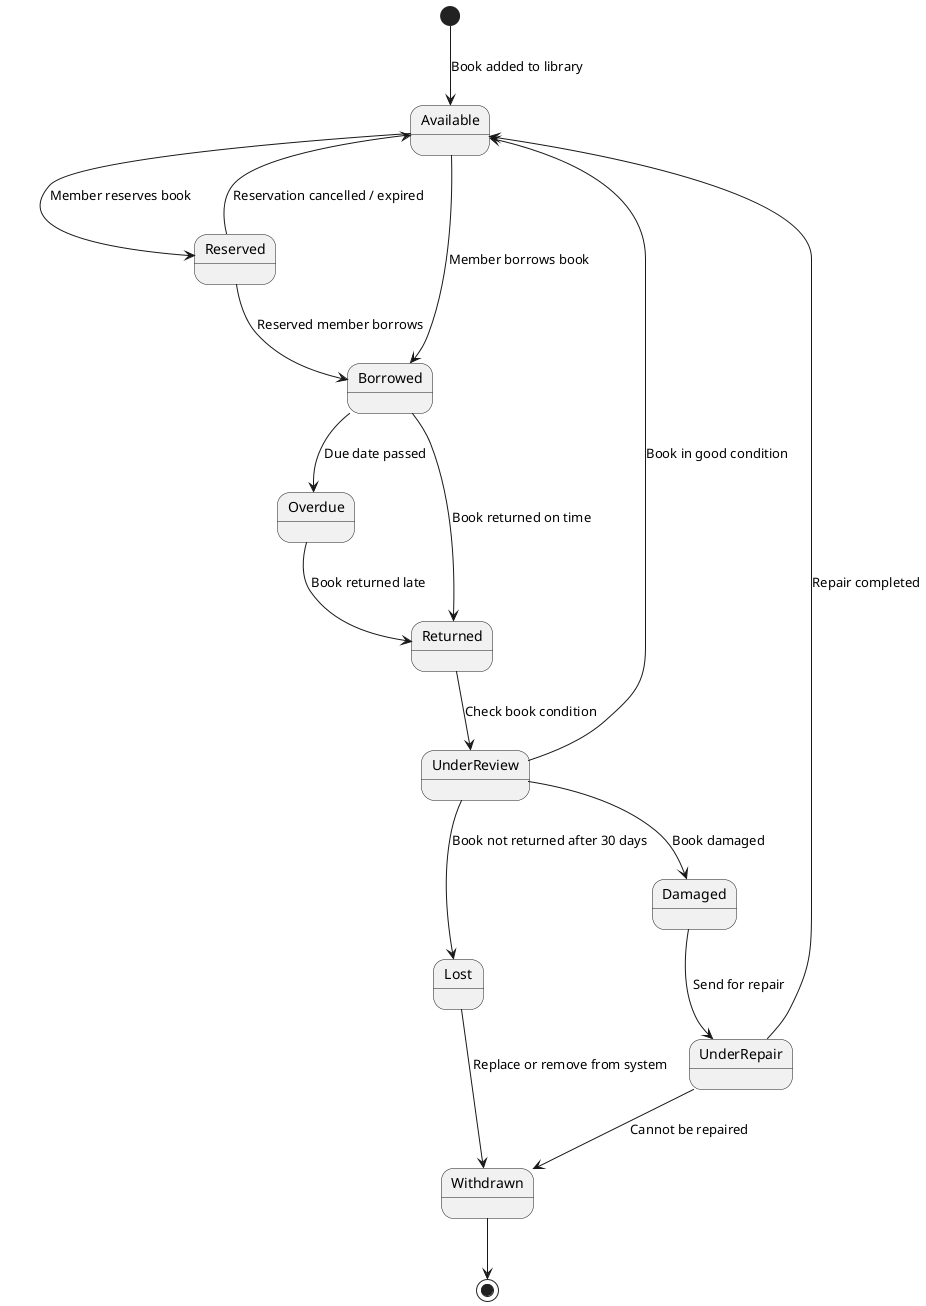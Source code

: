 @startuml Library Book - State Diagram

[*] --> Available : Book added to library

Available --> Reserved : Member reserves book
Available --> Borrowed : Member borrows book

Reserved --> Borrowed : Reserved member borrows
Reserved --> Available : Reservation cancelled / expired

Borrowed --> Overdue : Due date passed
Borrowed --> Returned : Book returned on time

Overdue --> Returned : Book returned late

Returned --> UnderReview : Check book condition
UnderReview --> Available : Book in good condition
UnderReview --> Damaged : Book damaged
UnderReview --> Lost : Book not returned after 30 days

Damaged --> UnderRepair : Send for repair
UnderRepair --> Available : Repair completed
UnderRepair --> Withdrawn : Cannot be repaired

Lost --> Withdrawn : Replace or remove from system
Withdrawn --> [*]

@enduml
